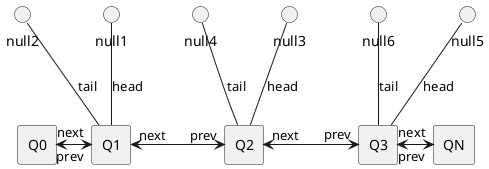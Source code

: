 @startuml

rectangle Q0

rectangle Q1
rectangle Q2
rectangle Q3

rectangle QN

Q0 "next" <--right--> "prev" Q1

Q1  -up-() null1:head
Q1  -up-() null2:tail

Q1 "next" <--right--> "prev" Q2

Q2  -up-() null3:head
Q2  -up-() null4:tail

Q2 "next" <--right--> "prev" Q3

Q3  -up-() null5:head
Q3  -up-() null6:tail

Q3 "next" <--right--> "prev" QN


@enduml